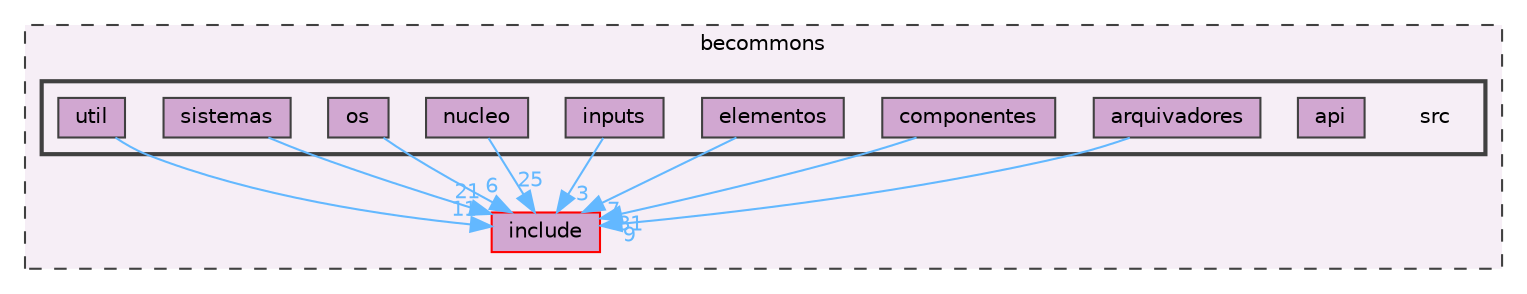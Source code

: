 digraph "src"
{
 // LATEX_PDF_SIZE
  bgcolor="transparent";
  edge [fontname=Helvetica,fontsize=10,labelfontname=Helvetica,labelfontsize=10];
  node [fontname=Helvetica,fontsize=10,shape=box,height=0.2,width=0.4];
  compound=true
  subgraph clusterdir_0394786a11e0dfde3dca27fdccf84bfd {
    graph [ bgcolor="#f6eef6", pencolor="grey25", label="becommons", fontname=Helvetica,fontsize=10 style="filled,dashed", URL="dir_0394786a11e0dfde3dca27fdccf84bfd.html",tooltip=""]
  dir_9a744b5567c265deacf566b467d8af59 [label="include", fillcolor="#d1a7d1", color="red", style="filled", URL="dir_9a744b5567c265deacf566b467d8af59.html",tooltip=""];
  subgraph clusterdir_c4122870b4eb0ef02862e41dabd11367 {
    graph [ bgcolor="#f6eef6", pencolor="grey25", label="", fontname=Helvetica,fontsize=10 style="filled,bold", URL="dir_c4122870b4eb0ef02862e41dabd11367.html",tooltip=""]
    dir_c4122870b4eb0ef02862e41dabd11367 [shape=plaintext, label="src"];
  dir_1ca6362e2195f9481ffaf5cf52890df5 [label="api", fillcolor="#d1a7d1", color="grey25", style="filled", URL="dir_1ca6362e2195f9481ffaf5cf52890df5.html",tooltip=""];
  dir_ac92d1c51ac5573cf62f382eac9f3d34 [label="arquivadores", fillcolor="#d1a7d1", color="grey25", style="filled", URL="dir_ac92d1c51ac5573cf62f382eac9f3d34.html",tooltip=""];
  dir_8ec866bb956e524c374443dbfe033dff [label="componentes", fillcolor="#d1a7d1", color="grey25", style="filled", URL="dir_8ec866bb956e524c374443dbfe033dff.html",tooltip=""];
  dir_612915ab66516ba6b16d42eb71b5e3d3 [label="elementos", fillcolor="#d1a7d1", color="grey25", style="filled", URL="dir_612915ab66516ba6b16d42eb71b5e3d3.html",tooltip=""];
  dir_c954b0b38da157d2b1def604b4625cf0 [label="inputs", fillcolor="#d1a7d1", color="grey25", style="filled", URL="dir_c954b0b38da157d2b1def604b4625cf0.html",tooltip=""];
  dir_631cf8c1bfbf866bd459e4efbb1d87d5 [label="nucleo", fillcolor="#d1a7d1", color="grey25", style="filled", URL="dir_631cf8c1bfbf866bd459e4efbb1d87d5.html",tooltip=""];
  dir_c7d53071d3c2667fe9477d23d0940d08 [label="os", fillcolor="#d1a7d1", color="grey25", style="filled", URL="dir_c7d53071d3c2667fe9477d23d0940d08.html",tooltip=""];
  dir_63588a57c7745ee97b53552bbcc1d1fd [label="sistemas", fillcolor="#d1a7d1", color="grey25", style="filled", URL="dir_63588a57c7745ee97b53552bbcc1d1fd.html",tooltip=""];
  dir_6af0bd49f59f8f835a80fb3f160625bc [label="util", fillcolor="#d1a7d1", color="grey25", style="filled", URL="dir_6af0bd49f59f8f835a80fb3f160625bc.html",tooltip=""];
  }
  }
  dir_ac92d1c51ac5573cf62f382eac9f3d34->dir_9a744b5567c265deacf566b467d8af59 [headlabel="9", labeldistance=1.5 headhref="dir_000004_000016.html" href="dir_000004_000016.html" color="steelblue1" fontcolor="steelblue1"];
  dir_8ec866bb956e524c374443dbfe033dff->dir_9a744b5567c265deacf566b467d8af59 [headlabel="31", labeldistance=1.5 headhref="dir_000008_000016.html" href="dir_000008_000016.html" color="steelblue1" fontcolor="steelblue1"];
  dir_612915ab66516ba6b16d42eb71b5e3d3->dir_9a744b5567c265deacf566b467d8af59 [headlabel="7", labeldistance=1.5 headhref="dir_000013_000016.html" href="dir_000013_000016.html" color="steelblue1" fontcolor="steelblue1"];
  dir_c954b0b38da157d2b1def604b4625cf0->dir_9a744b5567c265deacf566b467d8af59 [headlabel="3", labeldistance=1.5 headhref="dir_000019_000016.html" href="dir_000019_000016.html" color="steelblue1" fontcolor="steelblue1"];
  dir_631cf8c1bfbf866bd459e4efbb1d87d5->dir_9a744b5567c265deacf566b467d8af59 [headlabel="25", labeldistance=1.5 headhref="dir_000021_000016.html" href="dir_000021_000016.html" color="steelblue1" fontcolor="steelblue1"];
  dir_c7d53071d3c2667fe9477d23d0940d08->dir_9a744b5567c265deacf566b467d8af59 [headlabel="6", labeldistance=1.5 headhref="dir_000023_000016.html" href="dir_000023_000016.html" color="steelblue1" fontcolor="steelblue1"];
  dir_63588a57c7745ee97b53552bbcc1d1fd->dir_9a744b5567c265deacf566b467d8af59 [headlabel="21", labeldistance=1.5 headhref="dir_000026_000016.html" href="dir_000026_000016.html" color="steelblue1" fontcolor="steelblue1"];
  dir_6af0bd49f59f8f835a80fb3f160625bc->dir_9a744b5567c265deacf566b467d8af59 [headlabel="11", labeldistance=1.5 headhref="dir_000033_000016.html" href="dir_000033_000016.html" color="steelblue1" fontcolor="steelblue1"];
}
